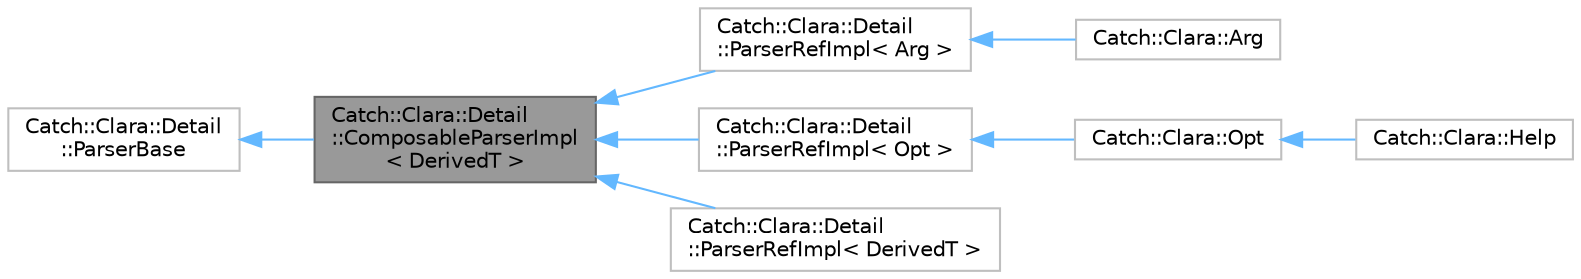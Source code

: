 digraph "Catch::Clara::Detail::ComposableParserImpl&lt; DerivedT &gt;"
{
 // LATEX_PDF_SIZE
  bgcolor="transparent";
  edge [fontname=Helvetica,fontsize=10,labelfontname=Helvetica,labelfontsize=10];
  node [fontname=Helvetica,fontsize=10,shape=box,height=0.2,width=0.4];
  rankdir="LR";
  Node1 [id="Node000001",label="Catch::Clara::Detail\l::ComposableParserImpl\l\< DerivedT \>",height=0.2,width=0.4,color="gray40", fillcolor="grey60", style="filled", fontcolor="black",tooltip=" "];
  Node2 -> Node1 [id="edge8_Node000001_Node000002",dir="back",color="steelblue1",style="solid",tooltip=" "];
  Node2 [id="Node000002",label="Catch::Clara::Detail\l::ParserBase",height=0.2,width=0.4,color="grey75", fillcolor="white", style="filled",URL="$classCatch_1_1Clara_1_1Detail_1_1ParserBase.html",tooltip=" "];
  Node1 -> Node3 [id="edge9_Node000001_Node000003",dir="back",color="steelblue1",style="solid",tooltip=" "];
  Node3 [id="Node000003",label="Catch::Clara::Detail\l::ParserRefImpl\< Arg \>",height=0.2,width=0.4,color="grey75", fillcolor="white", style="filled",URL="$classCatch_1_1Clara_1_1Detail_1_1ParserRefImpl.html",tooltip=" "];
  Node3 -> Node4 [id="edge10_Node000003_Node000004",dir="back",color="steelblue1",style="solid",tooltip=" "];
  Node4 [id="Node000004",label="Catch::Clara::Arg",height=0.2,width=0.4,color="grey75", fillcolor="white", style="filled",URL="$classCatch_1_1Clara_1_1Arg.html",tooltip=" "];
  Node1 -> Node5 [id="edge11_Node000001_Node000005",dir="back",color="steelblue1",style="solid",tooltip=" "];
  Node5 [id="Node000005",label="Catch::Clara::Detail\l::ParserRefImpl\< Opt \>",height=0.2,width=0.4,color="grey75", fillcolor="white", style="filled",URL="$classCatch_1_1Clara_1_1Detail_1_1ParserRefImpl.html",tooltip=" "];
  Node5 -> Node6 [id="edge12_Node000005_Node000006",dir="back",color="steelblue1",style="solid",tooltip=" "];
  Node6 [id="Node000006",label="Catch::Clara::Opt",height=0.2,width=0.4,color="grey75", fillcolor="white", style="filled",URL="$classCatch_1_1Clara_1_1Opt.html",tooltip=" "];
  Node6 -> Node7 [id="edge13_Node000006_Node000007",dir="back",color="steelblue1",style="solid",tooltip=" "];
  Node7 [id="Node000007",label="Catch::Clara::Help",height=0.2,width=0.4,color="grey75", fillcolor="white", style="filled",URL="$structCatch_1_1Clara_1_1Help.html",tooltip=" "];
  Node1 -> Node8 [id="edge14_Node000001_Node000008",dir="back",color="steelblue1",style="solid",tooltip=" "];
  Node8 [id="Node000008",label="Catch::Clara::Detail\l::ParserRefImpl\< DerivedT \>",height=0.2,width=0.4,color="grey75", fillcolor="white", style="filled",URL="$classCatch_1_1Clara_1_1Detail_1_1ParserRefImpl.html",tooltip=" "];
}
